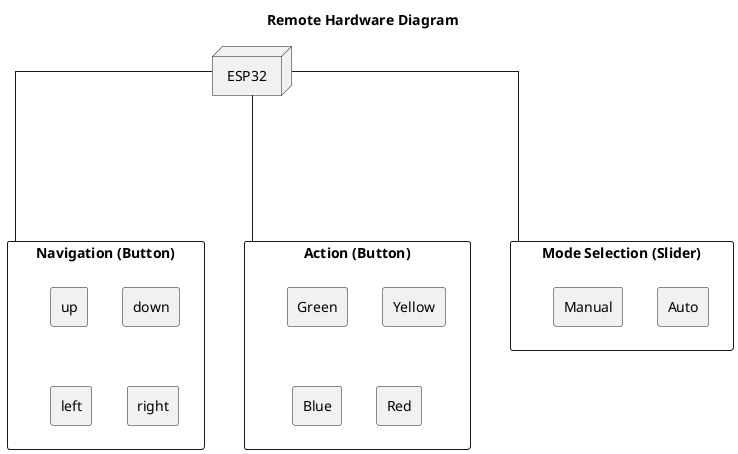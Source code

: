 @startuml

skinparam linetype polyline
skinparam linetype ortho

title Remote Hardware Diagram

node "ESP32" as microc
rectangle "Navigation (Button)" as nav{
    rectangle "up" as nav_up
    rectangle "down" as nav_down
    rectangle "left" as nav_left
    rectangle "right" as nav_right
}

rectangle "Action (Button)" as act{
    rectangle "Green" as act_1
    rectangle "Yellow" as act_2
    rectangle "Blue" as act_3
    rectangle "Red" as act_4
}

rectangle "Mode Selection (Slider)" as mode{
    rectangle "Auto" as mode_1
    rectangle "Manual" as mode_2
}

microc --down-- nav
microc --down-- act
microc --down-- mode
@enduml